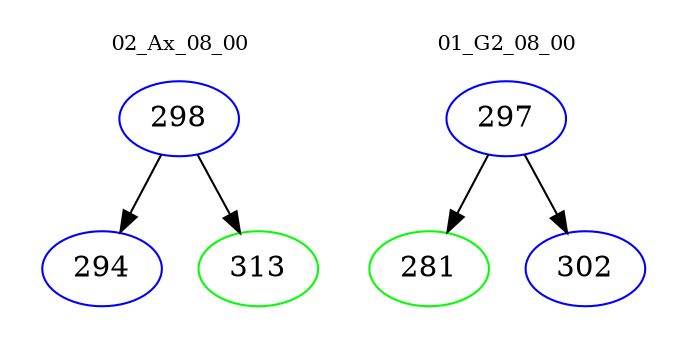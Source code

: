 digraph{
subgraph cluster_0 {
color = white
label = "02_Ax_08_00";
fontsize=10;
T0_298 [label="298", color="blue"]
T0_298 -> T0_294 [color="black"]
T0_294 [label="294", color="blue"]
T0_298 -> T0_313 [color="black"]
T0_313 [label="313", color="green"]
}
subgraph cluster_1 {
color = white
label = "01_G2_08_00";
fontsize=10;
T1_297 [label="297", color="blue"]
T1_297 -> T1_281 [color="black"]
T1_281 [label="281", color="green"]
T1_297 -> T1_302 [color="black"]
T1_302 [label="302", color="blue"]
}
}
